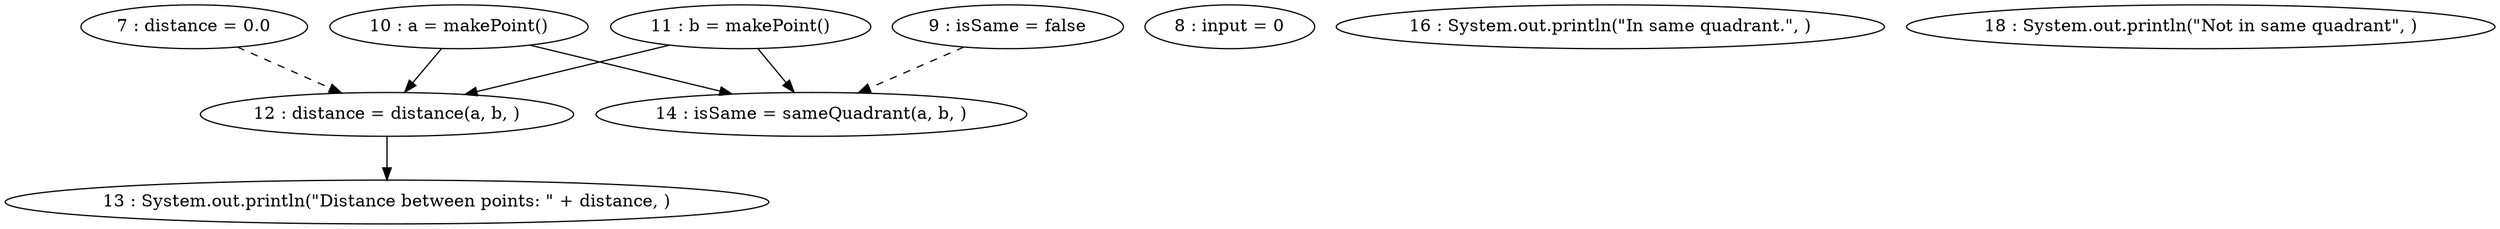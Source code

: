 digraph G {
"7 : distance = 0.0"
"7 : distance = 0.0" -> "12 : distance = distance(a, b, )" [style=dashed]
"8 : input = 0"
"9 : isSame = false"
"9 : isSame = false" -> "14 : isSame = sameQuadrant(a, b, )" [style=dashed]
"10 : a = makePoint()"
"10 : a = makePoint()" -> "12 : distance = distance(a, b, )"
"10 : a = makePoint()" -> "14 : isSame = sameQuadrant(a, b, )"
"11 : b = makePoint()"
"11 : b = makePoint()" -> "12 : distance = distance(a, b, )"
"11 : b = makePoint()" -> "14 : isSame = sameQuadrant(a, b, )"
"12 : distance = distance(a, b, )"
"12 : distance = distance(a, b, )" -> "13 : System.out.println(\"Distance between points: \" + distance, )"
"13 : System.out.println(\"Distance between points: \" + distance, )"
"14 : isSame = sameQuadrant(a, b, )"
"16 : System.out.println(\"In same quadrant.\", )"
"18 : System.out.println(\"Not in same quadrant\", )"
}